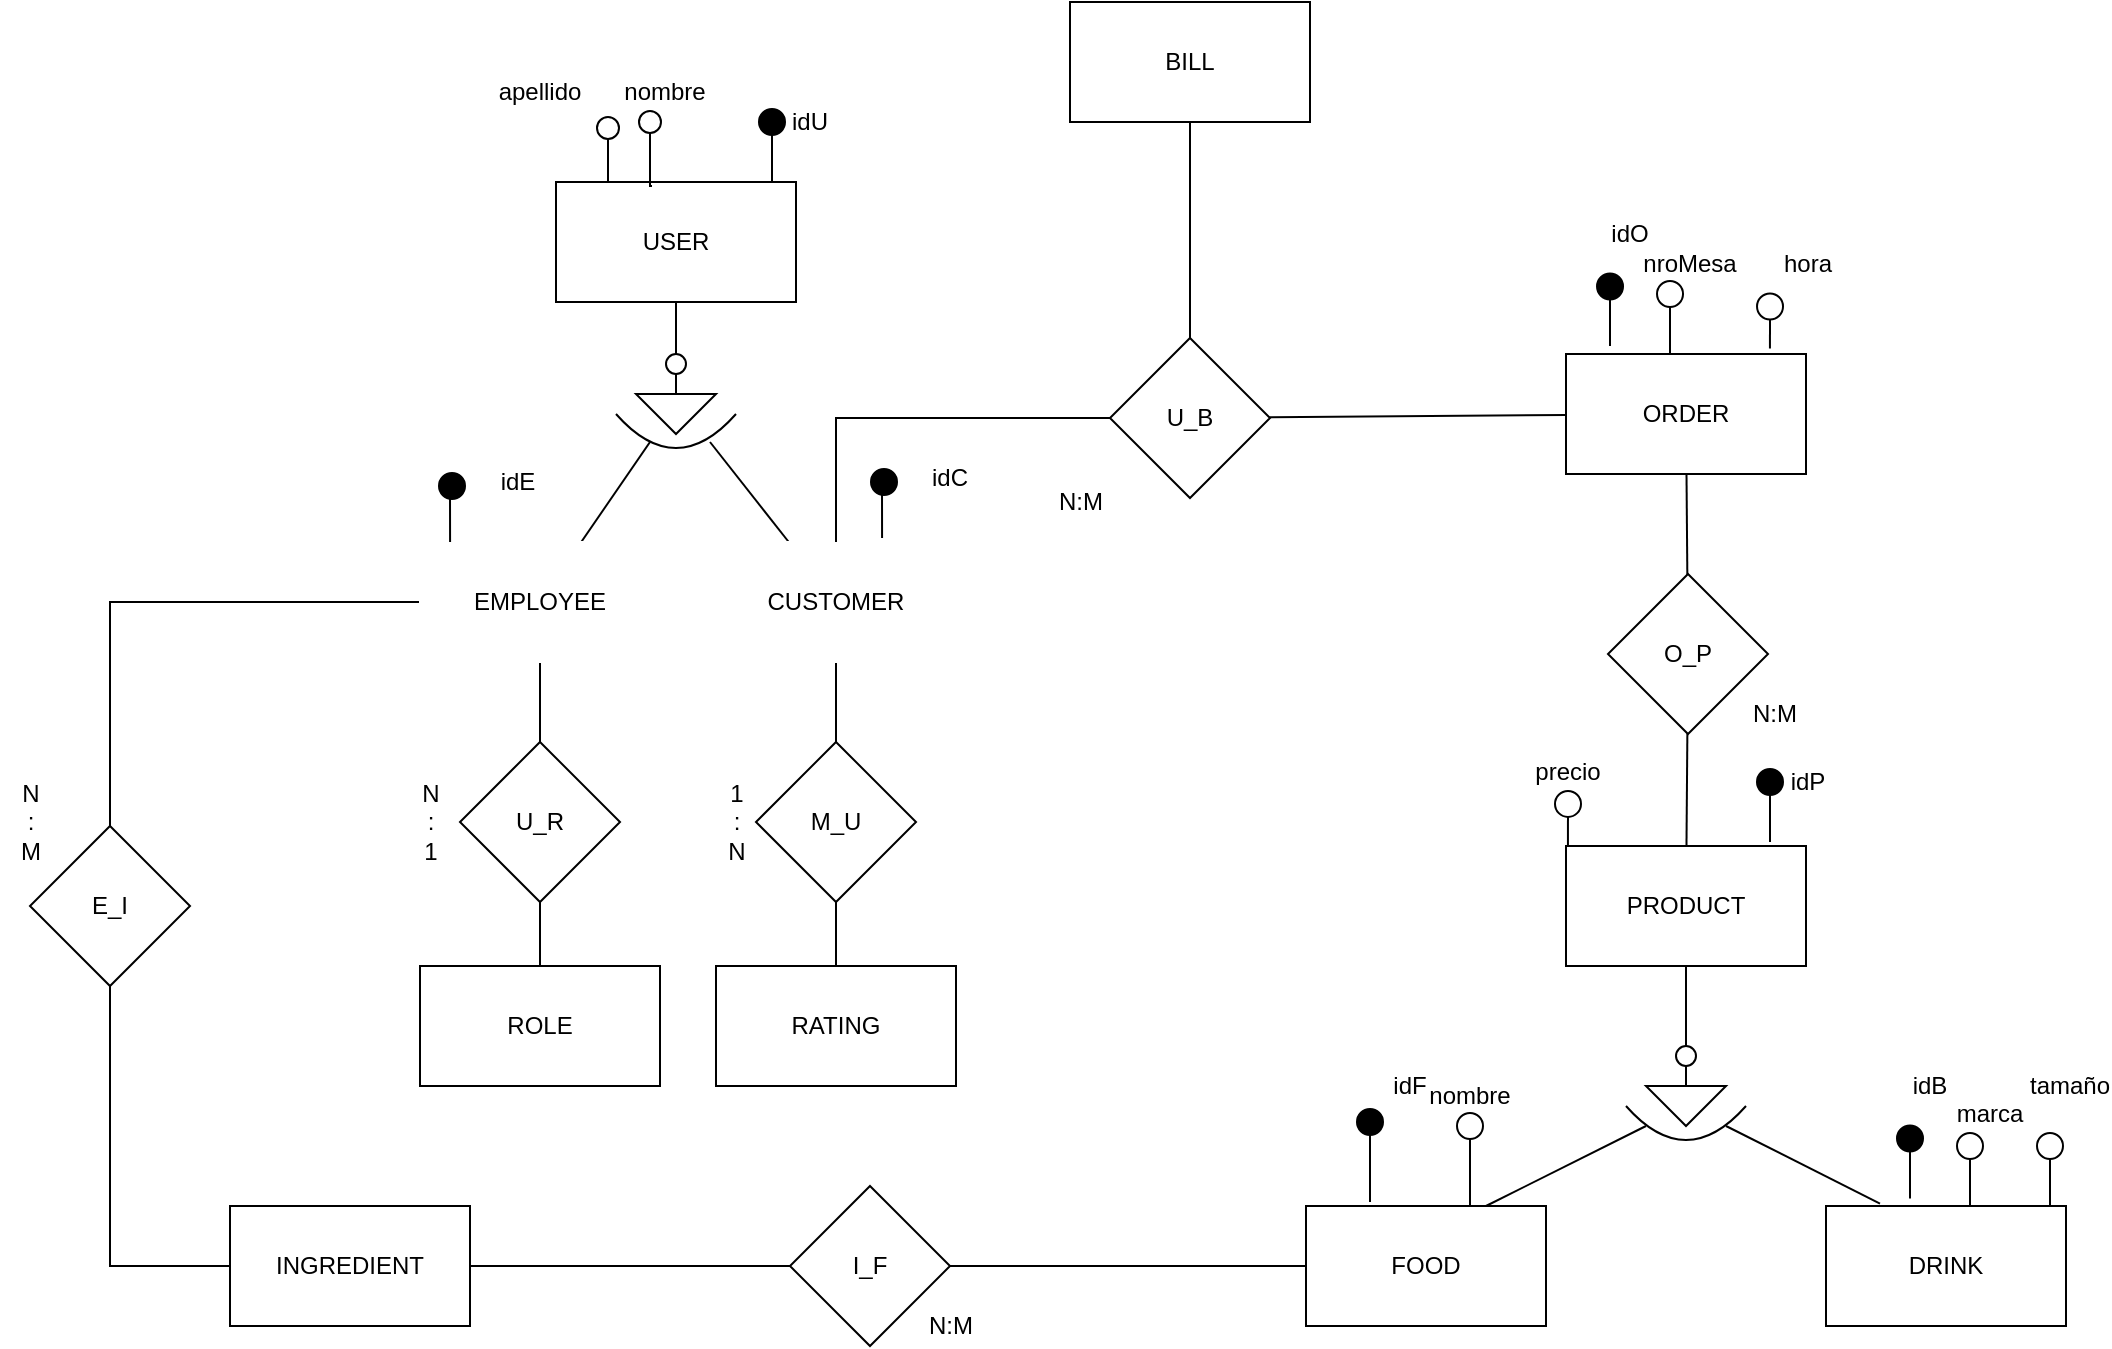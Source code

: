 <mxfile>
    <diagram id="8c1o9rWZdT7yYK4Xh15i" name="Page-1">
        <mxGraphModel dx="1522" dy="475" grid="1" gridSize="10" guides="1" tooltips="1" connect="1" arrows="1" fold="1" page="1" pageScale="1" pageWidth="827" pageHeight="1169" math="0" shadow="0">
            <root>
                <mxCell id="0"/>
                <mxCell id="1" parent="0"/>
                <mxCell id="2" value="USER" style="rounded=0;whiteSpace=wrap;html=1;" parent="1" vertex="1">
                    <mxGeometry x="433" y="320" width="120" height="60" as="geometry"/>
                </mxCell>
                <mxCell id="3" value="ROLE" style="rounded=0;whiteSpace=wrap;html=1;" parent="1" vertex="1">
                    <mxGeometry x="365" y="712" width="120" height="60" as="geometry"/>
                </mxCell>
                <mxCell id="6" style="edgeStyle=none;html=1;endArrow=none;endFill=0;strokeColor=default;" parent="1" source="4" target="3" edge="1">
                    <mxGeometry relative="1" as="geometry">
                        <mxPoint x="160" y="560" as="targetPoint"/>
                    </mxGeometry>
                </mxCell>
                <mxCell id="152" style="edgeStyle=none;shape=connector;rounded=1;sketch=0;html=1;exitX=0.5;exitY=0;exitDx=0;exitDy=0;shadow=0;labelBackgroundColor=default;fontFamily=Helvetica;fontSize=11;fontColor=default;endArrow=none;strokeColor=default;" parent="1" source="4" target="139" edge="1">
                    <mxGeometry relative="1" as="geometry"/>
                </mxCell>
                <mxCell id="4" value="U_R" style="rhombus;whiteSpace=wrap;html=1;" parent="1" vertex="1">
                    <mxGeometry x="385" y="600" width="80" height="80" as="geometry"/>
                </mxCell>
                <mxCell id="7" value="N&lt;br&gt;:&lt;br&gt;1" style="text;html=1;align=center;verticalAlign=middle;resizable=0;points=[];autosize=1;strokeColor=none;fillColor=none;" parent="1" vertex="1">
                    <mxGeometry x="360" y="615" width="20" height="50" as="geometry"/>
                </mxCell>
                <mxCell id="46" style="edgeStyle=none;html=1;exitX=0.75;exitY=0;exitDx=0;exitDy=0;endArrow=none;endFill=0;strokeColor=default;" parent="1" source="8" edge="1">
                    <mxGeometry relative="1" as="geometry">
                        <mxPoint x="978" y="792" as="targetPoint"/>
                    </mxGeometry>
                </mxCell>
                <mxCell id="8" value="FOOD" style="rounded=0;whiteSpace=wrap;html=1;" parent="1" vertex="1">
                    <mxGeometry x="808" y="832" width="120" height="60" as="geometry"/>
                </mxCell>
                <mxCell id="9" value="INGREDIENT" style="rounded=0;whiteSpace=wrap;html=1;" parent="1" vertex="1">
                    <mxGeometry x="270" y="832" width="120" height="60" as="geometry"/>
                </mxCell>
                <mxCell id="11" style="edgeStyle=none;html=1;endArrow=none;endFill=0;strokeColor=default;" parent="1" source="10" target="9" edge="1">
                    <mxGeometry relative="1" as="geometry">
                        <mxPoint x="693" y="1092" as="targetPoint"/>
                    </mxGeometry>
                </mxCell>
                <mxCell id="30" style="edgeStyle=none;html=1;endArrow=none;endFill=0;strokeColor=default;" parent="1" source="10" target="8" edge="1">
                    <mxGeometry relative="1" as="geometry"/>
                </mxCell>
                <mxCell id="10" value="I_F" style="rhombus;whiteSpace=wrap;html=1;" parent="1" vertex="1">
                    <mxGeometry x="550" y="822" width="80" height="80" as="geometry"/>
                </mxCell>
                <mxCell id="13" value="N:M" style="text;html=1;align=center;verticalAlign=middle;resizable=0;points=[];autosize=1;strokeColor=none;fillColor=none;" parent="1" vertex="1">
                    <mxGeometry x="610" y="882" width="40" height="20" as="geometry"/>
                </mxCell>
                <mxCell id="14" value="ORDER" style="whiteSpace=wrap;html=1;" parent="1" vertex="1">
                    <mxGeometry x="938" y="406" width="120" height="60" as="geometry"/>
                </mxCell>
                <mxCell id="15" value="PRODUCT" style="whiteSpace=wrap;html=1;" parent="1" vertex="1">
                    <mxGeometry x="938" y="652" width="120" height="60" as="geometry"/>
                </mxCell>
                <mxCell id="18" style="edgeStyle=none;html=1;endArrow=none;endFill=0;strokeColor=default;" parent="1" source="16" target="15" edge="1">
                    <mxGeometry relative="1" as="geometry"/>
                </mxCell>
                <mxCell id="19" style="edgeStyle=none;html=1;endArrow=none;endFill=0;strokeColor=default;" parent="1" source="16" target="14" edge="1">
                    <mxGeometry relative="1" as="geometry"/>
                </mxCell>
                <mxCell id="16" value="O_P" style="rhombus;whiteSpace=wrap;html=1;" parent="1" vertex="1">
                    <mxGeometry x="959" y="516" width="80" height="80" as="geometry"/>
                </mxCell>
                <mxCell id="20" value="N:M" style="text;html=1;align=center;verticalAlign=middle;resizable=0;points=[];autosize=1;strokeColor=none;fillColor=none;" parent="1" vertex="1">
                    <mxGeometry x="1022" y="576" width="40" height="20" as="geometry"/>
                </mxCell>
                <mxCell id="22" value="BILL" style="whiteSpace=wrap;html=1;" parent="1" vertex="1">
                    <mxGeometry x="690" y="230" width="120" height="60" as="geometry"/>
                </mxCell>
                <mxCell id="45" style="edgeStyle=none;html=1;endArrow=none;endFill=0;strokeColor=default;exitX=0.225;exitY=-0.02;exitDx=0;exitDy=0;exitPerimeter=0;" parent="1" source="31" edge="1">
                    <mxGeometry relative="1" as="geometry">
                        <mxPoint x="1018" y="792" as="targetPoint"/>
                    </mxGeometry>
                </mxCell>
                <mxCell id="31" value="DRINK" style="rounded=0;whiteSpace=wrap;html=1;" parent="1" vertex="1">
                    <mxGeometry x="1068" y="832" width="120" height="60" as="geometry"/>
                </mxCell>
                <mxCell id="39" value="" style="group" parent="1" vertex="1" connectable="0">
                    <mxGeometry x="978" y="752" width="40" height="64" as="geometry"/>
                </mxCell>
                <mxCell id="40" value="" style="curved=1;endArrow=none;html=1;strokeColor=default;endFill=0;" parent="39" edge="1">
                    <mxGeometry width="50" height="50" relative="1" as="geometry">
                        <mxPoint x="-10" y="30" as="sourcePoint"/>
                        <mxPoint x="50" y="30" as="targetPoint"/>
                        <Array as="points">
                            <mxPoint x="20" y="64"/>
                        </Array>
                    </mxGeometry>
                </mxCell>
                <mxCell id="41" value="" style="triangle;whiteSpace=wrap;html=1;rotation=90;" parent="39" vertex="1">
                    <mxGeometry x="10" y="10" width="20" height="40" as="geometry"/>
                </mxCell>
                <mxCell id="42" value="" style="ellipse;whiteSpace=wrap;html=1;aspect=fixed;" parent="39" vertex="1">
                    <mxGeometry x="15" width="10" height="10" as="geometry"/>
                </mxCell>
                <mxCell id="43" style="edgeStyle=none;html=1;exitX=0;exitY=0.5;exitDx=0;exitDy=0;entryX=0.5;entryY=1;entryDx=0;entryDy=0;endArrow=none;endFill=0;strokeColor=default;" parent="39" source="41" target="42" edge="1">
                    <mxGeometry relative="1" as="geometry"/>
                </mxCell>
                <mxCell id="44" style="edgeStyle=none;html=1;exitX=0.5;exitY=0;exitDx=0;exitDy=0;entryX=0.5;entryY=1;entryDx=0;entryDy=0;endArrow=none;endFill=0;strokeColor=default;" parent="1" source="42" target="15" edge="1">
                    <mxGeometry relative="1" as="geometry"/>
                </mxCell>
                <mxCell id="57" value="N:M" style="text;html=1;align=center;verticalAlign=middle;resizable=0;points=[];autosize=1;strokeColor=none;fillColor=none;" parent="1" vertex="1">
                    <mxGeometry x="675" y="470" width="40" height="20" as="geometry"/>
                </mxCell>
                <mxCell id="62" style="edgeStyle=none;html=1;endArrow=none;endFill=0;strokeColor=default;" parent="1" source="60" target="61" edge="1">
                    <mxGeometry relative="1" as="geometry"/>
                </mxCell>
                <mxCell id="60" value="RATING" style="rounded=0;whiteSpace=wrap;html=1;" parent="1" vertex="1">
                    <mxGeometry x="513" y="712" width="120" height="60" as="geometry"/>
                </mxCell>
                <mxCell id="153" style="edgeStyle=none;shape=connector;rounded=1;sketch=0;html=1;shadow=0;labelBackgroundColor=default;fontFamily=Helvetica;fontSize=11;fontColor=default;endArrow=none;strokeColor=default;" parent="1" source="61" target="140" edge="1">
                    <mxGeometry relative="1" as="geometry"/>
                </mxCell>
                <mxCell id="61" value="M_U" style="rhombus;whiteSpace=wrap;html=1;" parent="1" vertex="1">
                    <mxGeometry x="533" y="600" width="80" height="80" as="geometry"/>
                </mxCell>
                <mxCell id="132" value="" style="group" parent="1" vertex="1" connectable="0">
                    <mxGeometry x="473" y="406" width="40" height="64" as="geometry"/>
                </mxCell>
                <mxCell id="133" value="" style="curved=1;endArrow=none;html=1;strokeColor=default;endFill=0;" parent="132" edge="1">
                    <mxGeometry width="50" height="50" relative="1" as="geometry">
                        <mxPoint x="-10" y="30" as="sourcePoint"/>
                        <mxPoint x="50" y="30" as="targetPoint"/>
                        <Array as="points">
                            <mxPoint x="20" y="64"/>
                        </Array>
                    </mxGeometry>
                </mxCell>
                <mxCell id="134" value="" style="triangle;whiteSpace=wrap;html=1;rotation=90;" parent="132" vertex="1">
                    <mxGeometry x="10" y="10" width="20" height="40" as="geometry"/>
                </mxCell>
                <mxCell id="135" value="" style="ellipse;whiteSpace=wrap;html=1;aspect=fixed;" parent="132" vertex="1">
                    <mxGeometry x="15" width="10" height="10" as="geometry"/>
                </mxCell>
                <mxCell id="136" style="edgeStyle=none;html=1;exitX=0;exitY=0.5;exitDx=0;exitDy=0;entryX=0.5;entryY=1;entryDx=0;entryDy=0;endArrow=none;endFill=0;strokeColor=default;" parent="132" source="134" target="135" edge="1">
                    <mxGeometry relative="1" as="geometry"/>
                </mxCell>
                <mxCell id="151" style="edgeStyle=none;shape=connector;rounded=1;sketch=0;html=1;shadow=0;labelBackgroundColor=default;fontFamily=Helvetica;fontSize=11;fontColor=default;endArrow=none;strokeColor=default;" parent="1" source="139" edge="1">
                    <mxGeometry relative="1" as="geometry">
                        <mxPoint x="480" y="450" as="targetPoint"/>
                    </mxGeometry>
                </mxCell>
                <mxCell id="158" style="edgeStyle=orthogonalEdgeStyle;shape=connector;rounded=0;sketch=0;html=1;shadow=0;labelBackgroundColor=default;fontFamily=Helvetica;fontSize=11;fontColor=default;endArrow=none;strokeColor=default;" parent="1" source="139" target="156" edge="1">
                    <mxGeometry relative="1" as="geometry"/>
                </mxCell>
                <mxCell id="139" value="EMPLOYEE" style="whiteSpace=wrap;html=1;shadow=0;strokeColor=#FFFFFF;" parent="1" vertex="1">
                    <mxGeometry x="365" y="500" width="120" height="60" as="geometry"/>
                </mxCell>
                <mxCell id="148" style="edgeStyle=none;shape=connector;rounded=1;sketch=0;html=1;shadow=0;labelBackgroundColor=default;fontFamily=Helvetica;fontSize=11;fontColor=default;endArrow=none;strokeColor=default;endFill=0;" parent="1" source="140" edge="1">
                    <mxGeometry relative="1" as="geometry">
                        <mxPoint x="510" y="450" as="targetPoint"/>
                    </mxGeometry>
                </mxCell>
                <mxCell id="140" value="CUSTOMER" style="whiteSpace=wrap;html=1;shadow=0;strokeColor=#FFFFFF;" parent="1" vertex="1">
                    <mxGeometry x="513" y="500" width="120" height="60" as="geometry"/>
                </mxCell>
                <mxCell id="143" style="edgeStyle=none;sketch=0;html=1;entryX=0.5;entryY=1;entryDx=0;entryDy=0;shadow=0;endArrow=none;endFill=0;strokeColor=default;rounded=1;startFill=1;" parent="1" source="135" target="2" edge="1">
                    <mxGeometry relative="1" as="geometry"/>
                </mxCell>
                <mxCell id="154" value="1&lt;br&gt;:&lt;br&gt;N" style="text;html=1;align=center;verticalAlign=middle;resizable=0;points=[];autosize=1;strokeColor=none;fillColor=none;" parent="1" vertex="1">
                    <mxGeometry x="513" y="615" width="20" height="50" as="geometry"/>
                </mxCell>
                <mxCell id="157" style="edgeStyle=orthogonalEdgeStyle;shape=connector;rounded=0;sketch=0;html=1;shadow=0;labelBackgroundColor=default;fontFamily=Helvetica;fontSize=11;fontColor=default;endArrow=none;strokeColor=default;" parent="1" source="156" target="9" edge="1">
                    <mxGeometry relative="1" as="geometry">
                        <Array as="points">
                            <mxPoint x="210" y="862"/>
                        </Array>
                    </mxGeometry>
                </mxCell>
                <mxCell id="156" value="E_I" style="rhombus;whiteSpace=wrap;html=1;" parent="1" vertex="1">
                    <mxGeometry x="170" y="642" width="80" height="80" as="geometry"/>
                </mxCell>
                <mxCell id="159" value="N&lt;br&gt;:&lt;br&gt;M" style="text;html=1;align=center;verticalAlign=middle;resizable=0;points=[];autosize=1;strokeColor=none;fillColor=none;" parent="1" vertex="1">
                    <mxGeometry x="155" y="615" width="30" height="50" as="geometry"/>
                </mxCell>
                <mxCell id="161" style="edgeStyle=none;html=1;endArrow=none;endFill=0;" parent="1" source="160" target="14" edge="1">
                    <mxGeometry relative="1" as="geometry"/>
                </mxCell>
                <mxCell id="163" style="edgeStyle=orthogonalEdgeStyle;html=1;endArrow=none;endFill=0;rounded=0;" parent="1" source="160" target="140" edge="1">
                    <mxGeometry relative="1" as="geometry"/>
                </mxCell>
                <mxCell id="164" style="edgeStyle=none;html=1;endArrow=none;endFill=0;" parent="1" source="160" target="22" edge="1">
                    <mxGeometry relative="1" as="geometry"/>
                </mxCell>
                <mxCell id="160" value="U_B" style="rhombus;whiteSpace=wrap;html=1;" parent="1" vertex="1">
                    <mxGeometry x="710" y="398" width="80" height="80" as="geometry"/>
                </mxCell>
                <mxCell id="165" value="" style="endArrow=oval;html=1;endSize=13;endFill=0;" parent="1" edge="1">
                    <mxGeometry width="50" height="50" relative="1" as="geometry">
                        <mxPoint x="1140" y="832" as="sourcePoint"/>
                        <mxPoint x="1140" y="802" as="targetPoint"/>
                    </mxGeometry>
                </mxCell>
                <mxCell id="166" style="edgeStyle=orthogonalEdgeStyle;rounded=0;orthogonalLoop=1;jettySize=auto;html=1;endSize=13;endArrow=oval;endFill=1;strokeWidth=1;" parent="1" edge="1">
                    <mxGeometry relative="1" as="geometry">
                        <mxPoint x="1110" y="798.25" as="targetPoint"/>
                        <mxPoint x="1110" y="828.25" as="sourcePoint"/>
                    </mxGeometry>
                </mxCell>
                <mxCell id="167" value="idB" style="text;html=1;strokeColor=none;fillColor=none;align=center;verticalAlign=middle;whiteSpace=wrap;rounded=0;" parent="1" vertex="1">
                    <mxGeometry x="1100" y="762" width="40" height="20" as="geometry"/>
                </mxCell>
                <mxCell id="168" value="marca" style="text;html=1;strokeColor=none;fillColor=none;align=center;verticalAlign=middle;whiteSpace=wrap;rounded=0;" parent="1" vertex="1">
                    <mxGeometry x="1130" y="775.75" width="40" height="20" as="geometry"/>
                </mxCell>
                <mxCell id="169" value="precio" style="text;html=1;strokeColor=none;fillColor=none;align=center;verticalAlign=middle;whiteSpace=wrap;rounded=0;" parent="1" vertex="1">
                    <mxGeometry x="919" y="604.72" width="40" height="20" as="geometry"/>
                </mxCell>
                <mxCell id="170" value="" style="endArrow=oval;html=1;endSize=13;endFill=0;exitX=0.833;exitY=-0.062;exitDx=0;exitDy=0;exitPerimeter=0;" parent="1" edge="1">
                    <mxGeometry width="50" height="50" relative="1" as="geometry">
                        <mxPoint x="938.96" y="652.0" as="sourcePoint"/>
                        <mxPoint x="939" y="630.97" as="targetPoint"/>
                    </mxGeometry>
                </mxCell>
                <mxCell id="171" style="edgeStyle=orthogonalEdgeStyle;rounded=0;orthogonalLoop=1;jettySize=auto;html=1;endSize=13;endArrow=oval;endFill=1;strokeWidth=1;" parent="1" edge="1">
                    <mxGeometry relative="1" as="geometry">
                        <mxPoint x="1040" y="620" as="targetPoint"/>
                        <mxPoint x="1040" y="650" as="sourcePoint"/>
                    </mxGeometry>
                </mxCell>
                <mxCell id="172" style="edgeStyle=orthogonalEdgeStyle;rounded=0;orthogonalLoop=1;jettySize=auto;html=1;endSize=13;endArrow=oval;endFill=1;strokeWidth=1;" parent="1" edge="1">
                    <mxGeometry relative="1" as="geometry">
                        <mxPoint x="840" y="790" as="targetPoint"/>
                        <mxPoint x="840" y="830" as="sourcePoint"/>
                    </mxGeometry>
                </mxCell>
                <mxCell id="173" value="idP" style="text;html=1;strokeColor=none;fillColor=none;align=center;verticalAlign=middle;whiteSpace=wrap;rounded=0;" parent="1" vertex="1">
                    <mxGeometry x="1039" y="610" width="40" height="20" as="geometry"/>
                </mxCell>
                <mxCell id="175" value="idF" style="text;html=1;strokeColor=none;fillColor=none;align=center;verticalAlign=middle;whiteSpace=wrap;rounded=0;" parent="1" vertex="1">
                    <mxGeometry x="840" y="762" width="40" height="20" as="geometry"/>
                </mxCell>
                <mxCell id="176" value="" style="endArrow=oval;html=1;endSize=13;endFill=0;" parent="1" edge="1">
                    <mxGeometry width="50" height="50" relative="1" as="geometry">
                        <mxPoint x="890" y="832" as="sourcePoint"/>
                        <mxPoint x="890" y="792" as="targetPoint"/>
                    </mxGeometry>
                </mxCell>
                <mxCell id="177" value="nombre" style="text;html=1;strokeColor=none;fillColor=none;align=center;verticalAlign=middle;whiteSpace=wrap;rounded=0;" parent="1" vertex="1">
                    <mxGeometry x="870" y="767" width="40" height="20" as="geometry"/>
                </mxCell>
                <mxCell id="179" style="edgeStyle=orthogonalEdgeStyle;rounded=0;orthogonalLoop=1;jettySize=auto;html=1;startArrow=none;startFill=0;endArrow=oval;endFill=0;endSize=11;sourcePerimeterSpacing=9;" parent="1" edge="1">
                    <mxGeometry relative="1" as="geometry">
                        <mxPoint x="459" y="293" as="targetPoint"/>
                        <mxPoint x="459" y="320" as="sourcePoint"/>
                    </mxGeometry>
                </mxCell>
                <mxCell id="180" value="apellido" style="text;html=1;strokeColor=none;fillColor=none;align=center;verticalAlign=middle;whiteSpace=wrap;rounded=0;" parent="1" vertex="1">
                    <mxGeometry x="405" y="264.5" width="40" height="20" as="geometry"/>
                </mxCell>
                <mxCell id="181" value="nombre" style="text;html=1;strokeColor=none;fillColor=none;align=center;verticalAlign=middle;whiteSpace=wrap;rounded=0;" parent="1" vertex="1">
                    <mxGeometry x="465" y="264.5" width="45.09" height="20" as="geometry"/>
                </mxCell>
                <mxCell id="184" style="edgeStyle=orthogonalEdgeStyle;rounded=0;orthogonalLoop=1;jettySize=auto;html=1;startArrow=none;startFill=0;endArrow=oval;endFill=0;endSize=11;sourcePerimeterSpacing=9;exitX=0.4;exitY=0.033;exitDx=0;exitDy=0;exitPerimeter=0;" parent="1" source="2" edge="1">
                    <mxGeometry relative="1" as="geometry">
                        <mxPoint x="480" y="290" as="targetPoint"/>
                        <mxPoint x="469" y="330" as="sourcePoint"/>
                    </mxGeometry>
                </mxCell>
                <mxCell id="185" style="edgeStyle=orthogonalEdgeStyle;rounded=0;orthogonalLoop=1;jettySize=auto;html=1;endSize=13;endArrow=oval;endFill=1;strokeWidth=1;" parent="1" edge="1">
                    <mxGeometry relative="1" as="geometry">
                        <mxPoint x="541" y="290" as="targetPoint"/>
                        <mxPoint x="541" y="320" as="sourcePoint"/>
                    </mxGeometry>
                </mxCell>
                <mxCell id="186" value="idU&lt;br&gt;" style="text;html=1;strokeColor=none;fillColor=none;align=center;verticalAlign=middle;whiteSpace=wrap;rounded=0;" parent="1" vertex="1">
                    <mxGeometry x="540" y="280" width="40" height="20" as="geometry"/>
                </mxCell>
                <mxCell id="187" value="idC" style="text;html=1;strokeColor=none;fillColor=none;align=center;verticalAlign=middle;whiteSpace=wrap;rounded=0;" parent="1" vertex="1">
                    <mxGeometry x="610" y="458" width="40" height="20" as="geometry"/>
                </mxCell>
                <mxCell id="188" style="edgeStyle=orthogonalEdgeStyle;rounded=0;orthogonalLoop=1;jettySize=auto;html=1;endSize=13;endArrow=oval;endFill=1;strokeWidth=1;exitX=0.692;exitY=-0.033;exitDx=0;exitDy=0;exitPerimeter=0;" parent="1" source="140" edge="1">
                    <mxGeometry relative="1" as="geometry">
                        <mxPoint x="597" y="470" as="targetPoint"/>
                        <mxPoint x="597" y="480" as="sourcePoint"/>
                        <Array as="points">
                            <mxPoint x="596" y="470"/>
                            <mxPoint x="597" y="470"/>
                        </Array>
                    </mxGeometry>
                </mxCell>
                <mxCell id="189" value="idE" style="text;html=1;strokeColor=none;fillColor=none;align=center;verticalAlign=middle;whiteSpace=wrap;rounded=0;" parent="1" vertex="1">
                    <mxGeometry x="394" y="459.99" width="40" height="20" as="geometry"/>
                </mxCell>
                <mxCell id="190" style="edgeStyle=orthogonalEdgeStyle;rounded=0;orthogonalLoop=1;jettySize=auto;html=1;endSize=13;endArrow=oval;endFill=1;strokeWidth=1;exitX=0.692;exitY=-0.033;exitDx=0;exitDy=0;exitPerimeter=0;" parent="1" edge="1">
                    <mxGeometry relative="1" as="geometry">
                        <mxPoint x="381" y="471.99" as="targetPoint"/>
                        <mxPoint x="380.04" y="500.01" as="sourcePoint"/>
                        <Array as="points">
                            <mxPoint x="380" y="471.99"/>
                            <mxPoint x="381" y="471.99"/>
                        </Array>
                    </mxGeometry>
                </mxCell>
                <mxCell id="191" value="nroMesa" style="text;html=1;strokeColor=none;fillColor=none;align=center;verticalAlign=middle;whiteSpace=wrap;rounded=0;" parent="1" vertex="1">
                    <mxGeometry x="980.01" y="351" width="40" height="20" as="geometry"/>
                </mxCell>
                <mxCell id="192" value="hora" style="text;html=1;strokeColor=none;fillColor=none;align=center;verticalAlign=middle;whiteSpace=wrap;rounded=0;" parent="1" vertex="1">
                    <mxGeometry x="1039" y="351" width="40" height="20" as="geometry"/>
                </mxCell>
                <mxCell id="193" value="" style="endArrow=oval;html=1;endSize=13;endFill=0;" parent="1" edge="1">
                    <mxGeometry width="50" height="50" relative="1" as="geometry">
                        <mxPoint x="990.01" y="406" as="sourcePoint"/>
                        <mxPoint x="990.01" y="376" as="targetPoint"/>
                    </mxGeometry>
                </mxCell>
                <mxCell id="194" style="edgeStyle=orthogonalEdgeStyle;rounded=0;orthogonalLoop=1;jettySize=auto;html=1;endSize=13;endArrow=oval;endFill=1;strokeWidth=1;" parent="1" edge="1">
                    <mxGeometry relative="1" as="geometry">
                        <mxPoint x="960.01" y="372.25" as="targetPoint"/>
                        <mxPoint x="960" y="402" as="sourcePoint"/>
                    </mxGeometry>
                </mxCell>
                <mxCell id="195" value="idO" style="text;html=1;strokeColor=none;fillColor=none;align=center;verticalAlign=middle;whiteSpace=wrap;rounded=0;" parent="1" vertex="1">
                    <mxGeometry x="950.01" y="336" width="40" height="20" as="geometry"/>
                </mxCell>
                <mxCell id="196" value="" style="endArrow=oval;html=1;endSize=13;endFill=0;exitX=0.833;exitY=-0.062;exitDx=0;exitDy=0;exitPerimeter=0;" parent="1" edge="1">
                    <mxGeometry width="50" height="50" relative="1" as="geometry">
                        <mxPoint x="1039.97" y="403.28" as="sourcePoint"/>
                        <mxPoint x="1040.01" y="382.25" as="targetPoint"/>
                    </mxGeometry>
                </mxCell>
                <mxCell id="197" value="" style="endArrow=oval;html=1;endSize=13;endFill=0;" parent="1" edge="1">
                    <mxGeometry width="50" height="50" relative="1" as="geometry">
                        <mxPoint x="1180" y="832" as="sourcePoint"/>
                        <mxPoint x="1180" y="802" as="targetPoint"/>
                    </mxGeometry>
                </mxCell>
                <mxCell id="198" value="tamaño" style="text;html=1;strokeColor=none;fillColor=none;align=center;verticalAlign=middle;whiteSpace=wrap;rounded=0;" parent="1" vertex="1">
                    <mxGeometry x="1170" y="762" width="40" height="20" as="geometry"/>
                </mxCell>
            </root>
        </mxGraphModel>
    </diagram>
</mxfile>